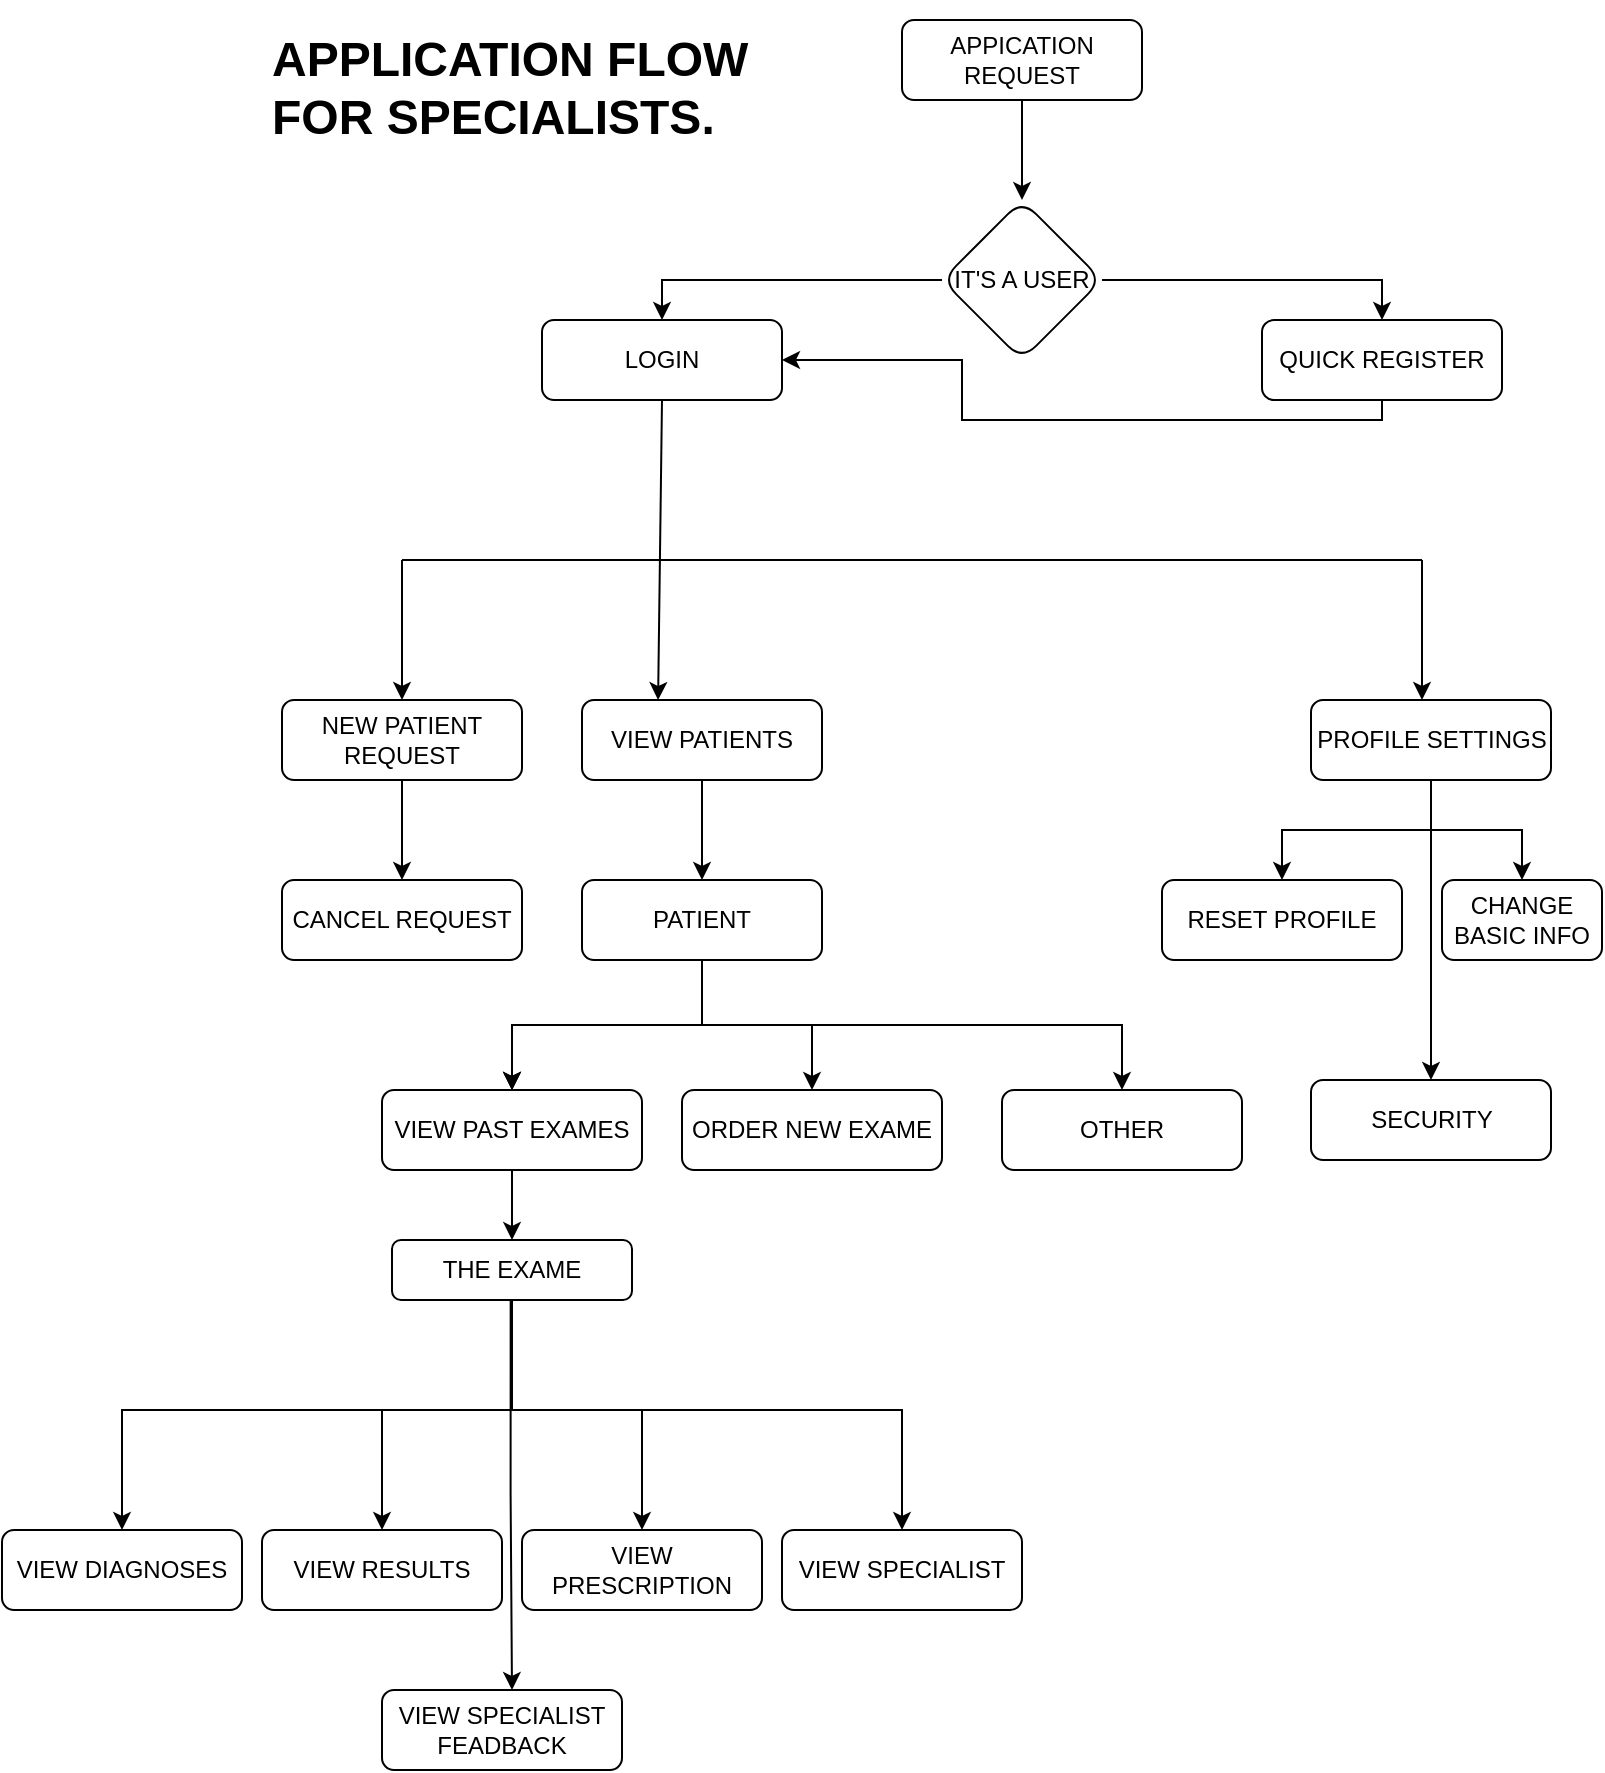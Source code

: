 <mxfile version="20.8.16" type="device"><diagram name="Página-1" id="qKKBAk0q-aDhK0YheMQn"><mxGraphModel dx="1867" dy="943" grid="1" gridSize="10" guides="1" tooltips="1" connect="1" arrows="1" fold="1" page="1" pageScale="1" pageWidth="827" pageHeight="1169" math="0" shadow="0"><root><mxCell id="0"/><mxCell id="1" parent="0"/><mxCell id="Mu_eS2eCT_vXtIA4WLAa-3" value="" style="edgeStyle=orthogonalEdgeStyle;rounded=0;orthogonalLoop=1;jettySize=auto;html=1;" edge="1" parent="1" source="Mu_eS2eCT_vXtIA4WLAa-1" target="Mu_eS2eCT_vXtIA4WLAa-2"><mxGeometry relative="1" as="geometry"/></mxCell><mxCell id="Mu_eS2eCT_vXtIA4WLAa-1" value="APPICATION&lt;br&gt;REQUEST" style="rounded=1;whiteSpace=wrap;html=1;" vertex="1" parent="1"><mxGeometry x="460" y="20" width="120" height="40" as="geometry"/></mxCell><mxCell id="Mu_eS2eCT_vXtIA4WLAa-5" value="" style="edgeStyle=orthogonalEdgeStyle;rounded=0;orthogonalLoop=1;jettySize=auto;html=1;entryX=0.5;entryY=0;entryDx=0;entryDy=0;" edge="1" parent="1" source="Mu_eS2eCT_vXtIA4WLAa-2" target="Mu_eS2eCT_vXtIA4WLAa-4"><mxGeometry relative="1" as="geometry"/></mxCell><mxCell id="Mu_eS2eCT_vXtIA4WLAa-7" value="" style="edgeStyle=orthogonalEdgeStyle;rounded=0;orthogonalLoop=1;jettySize=auto;html=1;entryX=0.5;entryY=0;entryDx=0;entryDy=0;" edge="1" parent="1" source="Mu_eS2eCT_vXtIA4WLAa-2" target="Mu_eS2eCT_vXtIA4WLAa-6"><mxGeometry relative="1" as="geometry"/></mxCell><mxCell id="Mu_eS2eCT_vXtIA4WLAa-2" value="IT'S A USER" style="rhombus;whiteSpace=wrap;html=1;rounded=1;" vertex="1" parent="1"><mxGeometry x="480" y="110" width="80" height="80" as="geometry"/></mxCell><mxCell id="Mu_eS2eCT_vXtIA4WLAa-18" style="edgeStyle=none;rounded=0;orthogonalLoop=1;jettySize=auto;html=1;exitX=0.5;exitY=1;exitDx=0;exitDy=0;entryX=0.317;entryY=0;entryDx=0;entryDy=0;entryPerimeter=0;" edge="1" parent="1" source="Mu_eS2eCT_vXtIA4WLAa-4" target="Mu_eS2eCT_vXtIA4WLAa-14"><mxGeometry relative="1" as="geometry"><Array as="points"/></mxGeometry></mxCell><mxCell id="Mu_eS2eCT_vXtIA4WLAa-19" style="edgeStyle=none;rounded=0;orthogonalLoop=1;jettySize=auto;html=1;entryX=0.5;entryY=0;entryDx=0;entryDy=0;" edge="1" parent="1" target="Mu_eS2eCT_vXtIA4WLAa-13"><mxGeometry relative="1" as="geometry"><mxPoint x="210" y="290" as="sourcePoint"/></mxGeometry></mxCell><mxCell id="Mu_eS2eCT_vXtIA4WLAa-4" value="LOGIN" style="whiteSpace=wrap;html=1;rounded=1;" vertex="1" parent="1"><mxGeometry x="280" y="170" width="120" height="40" as="geometry"/></mxCell><mxCell id="Mu_eS2eCT_vXtIA4WLAa-8" style="edgeStyle=orthogonalEdgeStyle;rounded=0;orthogonalLoop=1;jettySize=auto;html=1;exitX=0.5;exitY=1;exitDx=0;exitDy=0;entryX=1;entryY=0.5;entryDx=0;entryDy=0;" edge="1" parent="1" source="Mu_eS2eCT_vXtIA4WLAa-6" target="Mu_eS2eCT_vXtIA4WLAa-4"><mxGeometry relative="1" as="geometry"><Array as="points"><mxPoint x="700" y="220"/><mxPoint x="490" y="220"/><mxPoint x="490" y="190"/></Array></mxGeometry></mxCell><mxCell id="Mu_eS2eCT_vXtIA4WLAa-6" value="QUICK REGISTER" style="whiteSpace=wrap;html=1;rounded=1;" vertex="1" parent="1"><mxGeometry x="640" y="170" width="120" height="40" as="geometry"/></mxCell><mxCell id="Mu_eS2eCT_vXtIA4WLAa-11" value="" style="endArrow=none;html=1;rounded=0;" edge="1" parent="1"><mxGeometry width="50" height="50" relative="1" as="geometry"><mxPoint x="210" y="290" as="sourcePoint"/><mxPoint x="720" y="290" as="targetPoint"/></mxGeometry></mxCell><mxCell id="Mu_eS2eCT_vXtIA4WLAa-23" value="" style="edgeStyle=none;rounded=0;orthogonalLoop=1;jettySize=auto;html=1;" edge="1" parent="1" source="Mu_eS2eCT_vXtIA4WLAa-13" target="Mu_eS2eCT_vXtIA4WLAa-22"><mxGeometry relative="1" as="geometry"/></mxCell><mxCell id="Mu_eS2eCT_vXtIA4WLAa-13" value="NEW PATIENT REQUEST" style="rounded=1;whiteSpace=wrap;html=1;" vertex="1" parent="1"><mxGeometry x="150" y="360" width="120" height="40" as="geometry"/></mxCell><mxCell id="Mu_eS2eCT_vXtIA4WLAa-25" value="" style="edgeStyle=none;rounded=0;orthogonalLoop=1;jettySize=auto;html=1;" edge="1" parent="1" source="Mu_eS2eCT_vXtIA4WLAa-14" target="Mu_eS2eCT_vXtIA4WLAa-24"><mxGeometry relative="1" as="geometry"/></mxCell><mxCell id="Mu_eS2eCT_vXtIA4WLAa-14" value="VIEW PATIENTS" style="rounded=1;whiteSpace=wrap;html=1;" vertex="1" parent="1"><mxGeometry x="300" y="360" width="120" height="40" as="geometry"/></mxCell><mxCell id="Mu_eS2eCT_vXtIA4WLAa-62" style="edgeStyle=orthogonalEdgeStyle;rounded=0;orthogonalLoop=1;jettySize=auto;html=1;exitX=0.5;exitY=1;exitDx=0;exitDy=0;entryX=0.5;entryY=0;entryDx=0;entryDy=0;" edge="1" parent="1" source="Mu_eS2eCT_vXtIA4WLAa-15" target="Mu_eS2eCT_vXtIA4WLAa-59"><mxGeometry relative="1" as="geometry"/></mxCell><mxCell id="Mu_eS2eCT_vXtIA4WLAa-63" style="edgeStyle=orthogonalEdgeStyle;rounded=0;orthogonalLoop=1;jettySize=auto;html=1;exitX=0.5;exitY=1;exitDx=0;exitDy=0;entryX=0.5;entryY=0;entryDx=0;entryDy=0;" edge="1" parent="1" source="Mu_eS2eCT_vXtIA4WLAa-15" target="Mu_eS2eCT_vXtIA4WLAa-57"><mxGeometry relative="1" as="geometry"/></mxCell><mxCell id="Mu_eS2eCT_vXtIA4WLAa-64" style="edgeStyle=orthogonalEdgeStyle;rounded=0;orthogonalLoop=1;jettySize=auto;html=1;exitX=0.5;exitY=1;exitDx=0;exitDy=0;" edge="1" parent="1" source="Mu_eS2eCT_vXtIA4WLAa-15" target="Mu_eS2eCT_vXtIA4WLAa-58"><mxGeometry relative="1" as="geometry"/></mxCell><mxCell id="Mu_eS2eCT_vXtIA4WLAa-15" value="PROFILE SETTINGS" style="rounded=1;whiteSpace=wrap;html=1;" vertex="1" parent="1"><mxGeometry x="664.5" y="360" width="120" height="40" as="geometry"/></mxCell><mxCell id="Mu_eS2eCT_vXtIA4WLAa-21" value="&lt;h1&gt;APPLICATION FLOW FOR SPECIALISTS.&lt;/h1&gt;" style="text;html=1;strokeColor=none;fillColor=none;spacing=5;spacingTop=-20;whiteSpace=wrap;overflow=hidden;rounded=0;" vertex="1" parent="1"><mxGeometry x="140" y="20" width="300" height="70" as="geometry"/></mxCell><mxCell id="Mu_eS2eCT_vXtIA4WLAa-22" value="CANCEL REQUEST" style="rounded=1;whiteSpace=wrap;html=1;" vertex="1" parent="1"><mxGeometry x="150" y="450" width="120" height="40" as="geometry"/></mxCell><mxCell id="Mu_eS2eCT_vXtIA4WLAa-27" value="" style="edgeStyle=orthogonalEdgeStyle;rounded=0;orthogonalLoop=1;jettySize=auto;html=1;" edge="1" parent="1" source="Mu_eS2eCT_vXtIA4WLAa-24" target="Mu_eS2eCT_vXtIA4WLAa-26"><mxGeometry relative="1" as="geometry"/></mxCell><mxCell id="Mu_eS2eCT_vXtIA4WLAa-28" value="" style="edgeStyle=orthogonalEdgeStyle;rounded=0;orthogonalLoop=1;jettySize=auto;html=1;" edge="1" parent="1" source="Mu_eS2eCT_vXtIA4WLAa-24" target="Mu_eS2eCT_vXtIA4WLAa-26"><mxGeometry relative="1" as="geometry"/></mxCell><mxCell id="Mu_eS2eCT_vXtIA4WLAa-29" value="" style="edgeStyle=orthogonalEdgeStyle;rounded=0;orthogonalLoop=1;jettySize=auto;html=1;" edge="1" parent="1" source="Mu_eS2eCT_vXtIA4WLAa-24" target="Mu_eS2eCT_vXtIA4WLAa-26"><mxGeometry relative="1" as="geometry"/></mxCell><mxCell id="Mu_eS2eCT_vXtIA4WLAa-31" style="edgeStyle=orthogonalEdgeStyle;rounded=0;orthogonalLoop=1;jettySize=auto;html=1;exitX=0.5;exitY=1;exitDx=0;exitDy=0;entryX=0.5;entryY=0;entryDx=0;entryDy=0;" edge="1" parent="1" source="Mu_eS2eCT_vXtIA4WLAa-24" target="Mu_eS2eCT_vXtIA4WLAa-30"><mxGeometry relative="1" as="geometry"/></mxCell><mxCell id="Mu_eS2eCT_vXtIA4WLAa-38" style="edgeStyle=orthogonalEdgeStyle;rounded=0;orthogonalLoop=1;jettySize=auto;html=1;exitX=0.5;exitY=1;exitDx=0;exitDy=0;" edge="1" parent="1" source="Mu_eS2eCT_vXtIA4WLAa-24" target="Mu_eS2eCT_vXtIA4WLAa-37"><mxGeometry relative="1" as="geometry"/></mxCell><mxCell id="Mu_eS2eCT_vXtIA4WLAa-24" value="PATIENT" style="rounded=1;whiteSpace=wrap;html=1;" vertex="1" parent="1"><mxGeometry x="300" y="450" width="120" height="40" as="geometry"/></mxCell><mxCell id="Mu_eS2eCT_vXtIA4WLAa-46" value="" style="edgeStyle=orthogonalEdgeStyle;rounded=0;orthogonalLoop=1;jettySize=auto;html=1;" edge="1" parent="1" source="Mu_eS2eCT_vXtIA4WLAa-26" target="Mu_eS2eCT_vXtIA4WLAa-45"><mxGeometry relative="1" as="geometry"/></mxCell><mxCell id="Mu_eS2eCT_vXtIA4WLAa-26" value="VIEW PAST EXAMES" style="rounded=1;whiteSpace=wrap;html=1;" vertex="1" parent="1"><mxGeometry x="200" y="555" width="130" height="40" as="geometry"/></mxCell><mxCell id="Mu_eS2eCT_vXtIA4WLAa-30" value="ORDER NEW EXAME" style="rounded=1;whiteSpace=wrap;html=1;" vertex="1" parent="1"><mxGeometry x="350" y="555" width="130" height="40" as="geometry"/></mxCell><mxCell id="Mu_eS2eCT_vXtIA4WLAa-37" value="OTHER" style="whiteSpace=wrap;html=1;rounded=1;" vertex="1" parent="1"><mxGeometry x="510" y="555" width="120" height="40" as="geometry"/></mxCell><mxCell id="Mu_eS2eCT_vXtIA4WLAa-45" value="THE EXAME" style="rounded=1;whiteSpace=wrap;html=1;" vertex="1" parent="1"><mxGeometry x="205" y="630" width="120" height="30" as="geometry"/></mxCell><mxCell id="Mu_eS2eCT_vXtIA4WLAa-47" value="" style="edgeStyle=orthogonalEdgeStyle;rounded=0;orthogonalLoop=1;jettySize=auto;html=1;" edge="1" parent="1" target="Mu_eS2eCT_vXtIA4WLAa-52"><mxGeometry relative="1" as="geometry"><mxPoint x="265" y="660" as="sourcePoint"/><Array as="points"><mxPoint x="265" y="715"/><mxPoint x="70" y="715"/></Array></mxGeometry></mxCell><mxCell id="Mu_eS2eCT_vXtIA4WLAa-48" style="edgeStyle=orthogonalEdgeStyle;rounded=0;orthogonalLoop=1;jettySize=auto;html=1;exitX=0.5;exitY=1;exitDx=0;exitDy=0;" edge="1" parent="1" target="Mu_eS2eCT_vXtIA4WLAa-53"><mxGeometry relative="1" as="geometry"><mxPoint x="265" y="660" as="sourcePoint"/><Array as="points"><mxPoint x="265" y="715"/><mxPoint x="200" y="715"/></Array></mxGeometry></mxCell><mxCell id="Mu_eS2eCT_vXtIA4WLAa-49" style="edgeStyle=orthogonalEdgeStyle;rounded=0;orthogonalLoop=1;jettySize=auto;html=1;exitX=0.5;exitY=1;exitDx=0;exitDy=0;entryX=0.5;entryY=0;entryDx=0;entryDy=0;" edge="1" parent="1" target="Mu_eS2eCT_vXtIA4WLAa-54"><mxGeometry relative="1" as="geometry"><mxPoint x="265" y="660" as="sourcePoint"/><Array as="points"><mxPoint x="265" y="715"/><mxPoint x="330" y="715"/></Array></mxGeometry></mxCell><mxCell id="Mu_eS2eCT_vXtIA4WLAa-50" style="edgeStyle=orthogonalEdgeStyle;rounded=0;orthogonalLoop=1;jettySize=auto;html=1;exitX=0.5;exitY=1;exitDx=0;exitDy=0;entryX=0.5;entryY=0;entryDx=0;entryDy=0;" edge="1" parent="1" target="Mu_eS2eCT_vXtIA4WLAa-55"><mxGeometry relative="1" as="geometry"><mxPoint x="265" y="660" as="sourcePoint"/><Array as="points"><mxPoint x="265" y="715"/><mxPoint x="460" y="715"/></Array></mxGeometry></mxCell><mxCell id="Mu_eS2eCT_vXtIA4WLAa-51" style="edgeStyle=orthogonalEdgeStyle;rounded=0;orthogonalLoop=1;jettySize=auto;html=1;exitX=0.5;exitY=1;exitDx=0;exitDy=0;" edge="1" parent="1"><mxGeometry relative="1" as="geometry"><mxPoint x="264.997" y="855" as="targetPoint"/><mxPoint x="264.33" y="660" as="sourcePoint"/><Array as="points"><mxPoint x="265.33" y="757"/></Array></mxGeometry></mxCell><mxCell id="Mu_eS2eCT_vXtIA4WLAa-52" value="VIEW DIAGNOSES" style="whiteSpace=wrap;html=1;rounded=1;" vertex="1" parent="1"><mxGeometry x="10" y="775" width="120" height="40" as="geometry"/></mxCell><mxCell id="Mu_eS2eCT_vXtIA4WLAa-53" value="VIEW RESULTS" style="whiteSpace=wrap;html=1;rounded=1;" vertex="1" parent="1"><mxGeometry x="140" y="775" width="120" height="40" as="geometry"/></mxCell><mxCell id="Mu_eS2eCT_vXtIA4WLAa-54" value="VIEW PRESCRIPTION" style="whiteSpace=wrap;html=1;rounded=1;" vertex="1" parent="1"><mxGeometry x="270" y="775" width="120" height="40" as="geometry"/></mxCell><mxCell id="Mu_eS2eCT_vXtIA4WLAa-55" value="VIEW SPECIALIST" style="whiteSpace=wrap;html=1;rounded=1;" vertex="1" parent="1"><mxGeometry x="400" y="775" width="120" height="40" as="geometry"/></mxCell><mxCell id="Mu_eS2eCT_vXtIA4WLAa-56" value="VIEW SPECIALIST&lt;br&gt;FEADBACK" style="whiteSpace=wrap;html=1;rounded=1;" vertex="1" parent="1"><mxGeometry x="200" y="855" width="120" height="40" as="geometry"/></mxCell><mxCell id="Mu_eS2eCT_vXtIA4WLAa-57" value="RESET PROFILE" style="rounded=1;whiteSpace=wrap;html=1;" vertex="1" parent="1"><mxGeometry x="590" y="450" width="120" height="40" as="geometry"/></mxCell><mxCell id="Mu_eS2eCT_vXtIA4WLAa-58" value="CHANGE BASIC INFO" style="rounded=1;whiteSpace=wrap;html=1;" vertex="1" parent="1"><mxGeometry x="730" y="450" width="80" height="40" as="geometry"/></mxCell><mxCell id="Mu_eS2eCT_vXtIA4WLAa-59" value="SECURITY" style="rounded=1;whiteSpace=wrap;html=1;" vertex="1" parent="1"><mxGeometry x="664.5" y="550" width="120" height="40" as="geometry"/></mxCell><mxCell id="Mu_eS2eCT_vXtIA4WLAa-66" value="" style="endArrow=classic;html=1;rounded=0;" edge="1" parent="1"><mxGeometry width="50" height="50" relative="1" as="geometry"><mxPoint x="720" y="290" as="sourcePoint"/><mxPoint x="720" y="360" as="targetPoint"/></mxGeometry></mxCell></root></mxGraphModel></diagram></mxfile>
